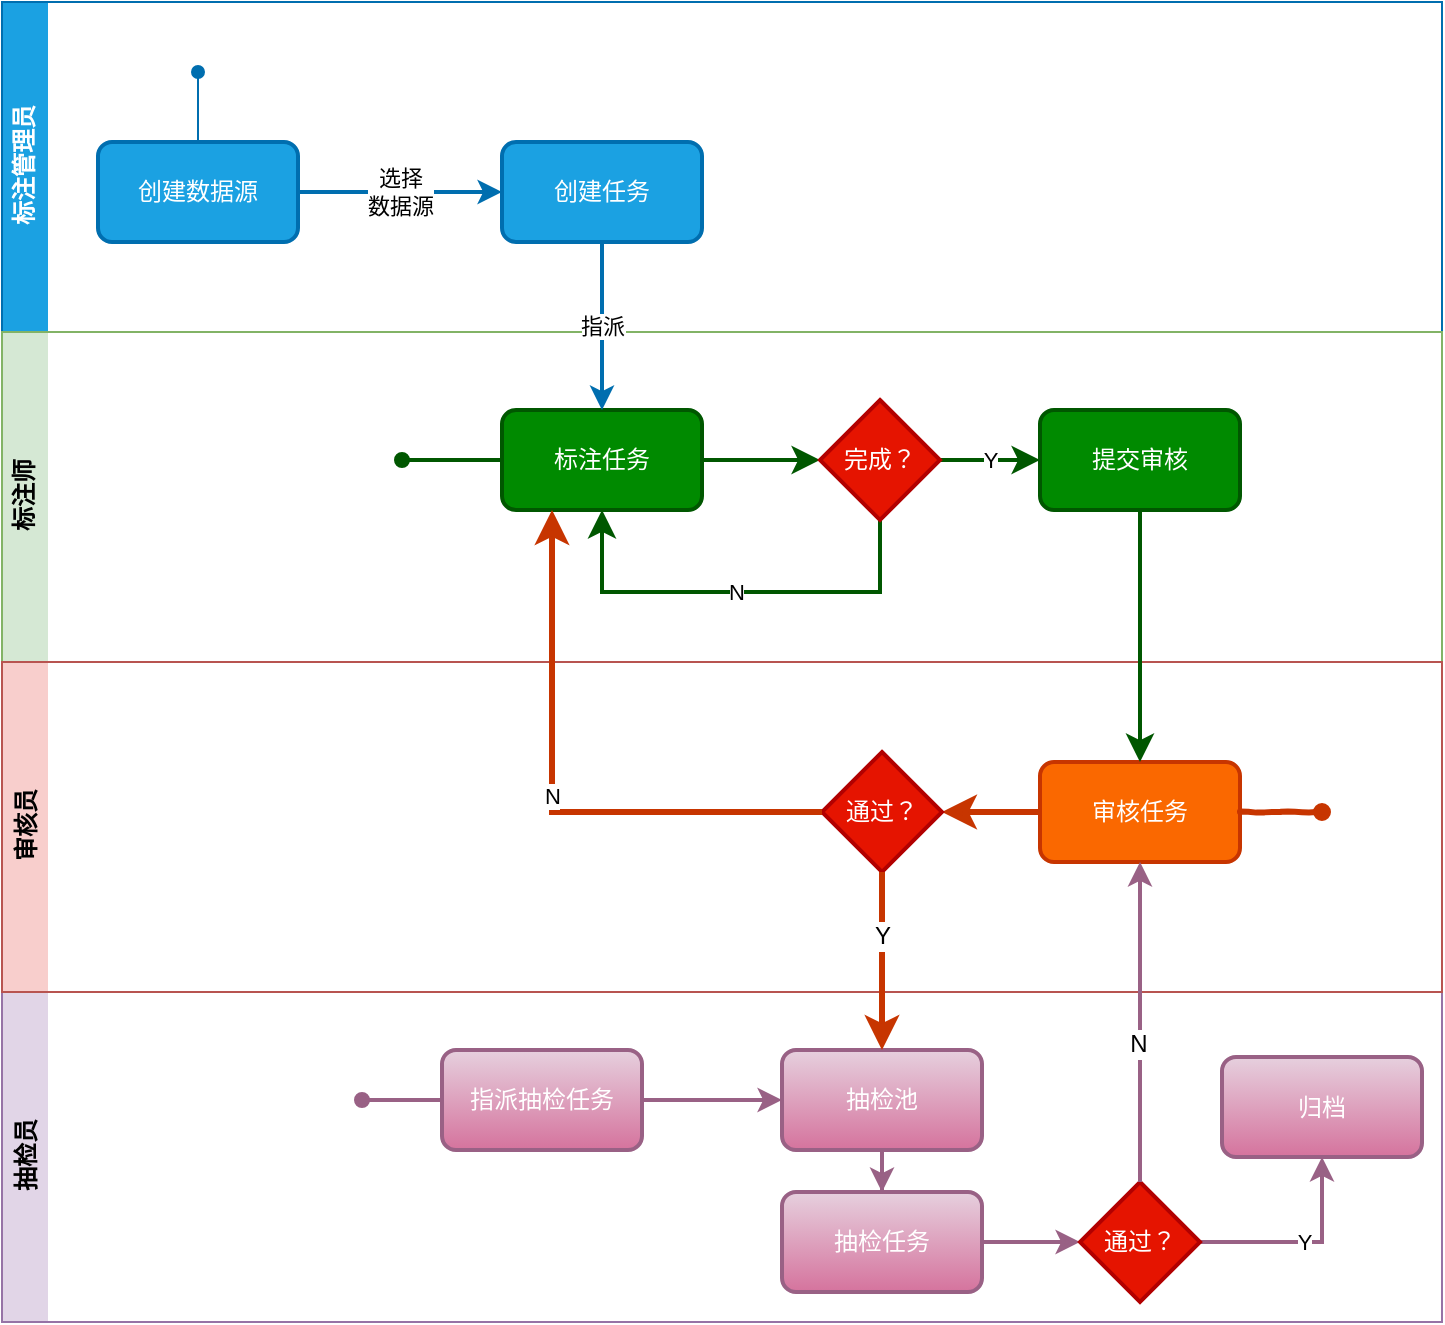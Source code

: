 <mxfile version="11.3.1" type="github" pages="1"><diagram id="VT0GgYllincztCUxkLBC" name="第 1 页"><mxGraphModel dx="772" dy="500" grid="1" gridSize="10" guides="1" tooltips="1" connect="1" arrows="1" fold="1" page="1" pageScale="1" pageWidth="827" pageHeight="1169" math="0" shadow="0"><root><mxCell id="0"/><mxCell id="1" parent="0"/><mxCell id="sRnqaiHbpW1k_nZfiygG-1" value="标注管理员" style="swimlane;html=1;horizontal=0;swimlaneLine=0;fillColor=#1ba1e2;strokeColor=#006EAF;fontColor=#ffffff;" parent="1" vertex="1"><mxGeometry x="80" y="45" width="720" height="165" as="geometry"/></mxCell><mxCell id="sRnqaiHbpW1k_nZfiygG-8" value="选择&lt;br&gt;数据源" style="edgeStyle=orthogonalEdgeStyle;rounded=0;orthogonalLoop=1;jettySize=auto;html=1;fillColor=#1ba1e2;strokeColor=#006EAF;shadow=0;strokeWidth=2;comic=0;" parent="sRnqaiHbpW1k_nZfiygG-1" source="sRnqaiHbpW1k_nZfiygG-6" target="sRnqaiHbpW1k_nZfiygG-7" edge="1"><mxGeometry relative="1" as="geometry"/></mxCell><mxCell id="sRnqaiHbpW1k_nZfiygG-6" value="创建数据源" style="rounded=1;whiteSpace=wrap;html=1;absoluteArcSize=1;arcSize=14;strokeWidth=2;fillColor=#1ba1e2;strokeColor=#006EAF;fontColor=#ffffff;" parent="sRnqaiHbpW1k_nZfiygG-1" vertex="1"><mxGeometry x="48" y="70" width="100" height="50" as="geometry"/></mxCell><mxCell id="sRnqaiHbpW1k_nZfiygG-7" value="创建任务" style="rounded=1;whiteSpace=wrap;html=1;absoluteArcSize=1;arcSize=14;strokeWidth=2;fillColor=#1ba1e2;strokeColor=#006EAF;fontColor=#ffffff;" parent="sRnqaiHbpW1k_nZfiygG-1" vertex="1"><mxGeometry x="250" y="70" width="100" height="50" as="geometry"/></mxCell><mxCell id="sRnqaiHbpW1k_nZfiygG-2" value="标注师" style="swimlane;html=1;horizontal=0;swimlaneLine=0;startSize=23;fillColor=#d5e8d4;strokeColor=#82b366;" parent="1" vertex="1"><mxGeometry x="80" y="210" width="720" height="165" as="geometry"/></mxCell><mxCell id="sRnqaiHbpW1k_nZfiygG-14" style="edgeStyle=orthogonalEdgeStyle;rounded=0;orthogonalLoop=1;jettySize=auto;html=1;entryX=0;entryY=0.5;entryDx=0;entryDy=0;entryPerimeter=0;fillColor=#008a00;strokeColor=#005700;endSize=8;startSize=8;strokeWidth=2;" parent="sRnqaiHbpW1k_nZfiygG-2" source="sRnqaiHbpW1k_nZfiygG-11" target="sRnqaiHbpW1k_nZfiygG-13" edge="1"><mxGeometry relative="1" as="geometry"/></mxCell><mxCell id="sRnqaiHbpW1k_nZfiygG-11" value="标注任务" style="rounded=1;whiteSpace=wrap;html=1;absoluteArcSize=1;arcSize=14;strokeWidth=2;fillColor=#008a00;strokeColor=#005700;fontColor=#ffffff;" parent="sRnqaiHbpW1k_nZfiygG-2" vertex="1"><mxGeometry x="250" y="39" width="100" height="50" as="geometry"/></mxCell><mxCell id="sRnqaiHbpW1k_nZfiygG-16" value="Y" style="edgeStyle=orthogonalEdgeStyle;rounded=0;orthogonalLoop=1;jettySize=auto;html=1;fillColor=#008a00;strokeColor=#005700;endSize=8;startSize=8;strokeWidth=2;" parent="sRnqaiHbpW1k_nZfiygG-2" source="sRnqaiHbpW1k_nZfiygG-13" target="sRnqaiHbpW1k_nZfiygG-15" edge="1"><mxGeometry relative="1" as="geometry"/></mxCell><mxCell id="sRnqaiHbpW1k_nZfiygG-17" value="N" style="edgeStyle=orthogonalEdgeStyle;rounded=0;orthogonalLoop=1;jettySize=auto;html=1;entryX=0.5;entryY=1;entryDx=0;entryDy=0;exitX=0.5;exitY=1;exitDx=0;exitDy=0;exitPerimeter=0;fillColor=#008a00;strokeColor=#005700;endSize=8;startSize=8;strokeWidth=2;" parent="sRnqaiHbpW1k_nZfiygG-2" source="sRnqaiHbpW1k_nZfiygG-13" target="sRnqaiHbpW1k_nZfiygG-11" edge="1"><mxGeometry relative="1" as="geometry"><Array as="points"><mxPoint x="439" y="130"/><mxPoint x="300" y="130"/></Array></mxGeometry></mxCell><mxCell id="sRnqaiHbpW1k_nZfiygG-13" value="完成？" style="strokeWidth=2;html=1;shape=mxgraph.flowchart.decision;whiteSpace=wrap;fillColor=#e51400;strokeColor=#B20000;fontColor=#ffffff;" parent="sRnqaiHbpW1k_nZfiygG-2" vertex="1"><mxGeometry x="409" y="34" width="60" height="60" as="geometry"/></mxCell><mxCell id="sRnqaiHbpW1k_nZfiygG-15" value="提交审核" style="rounded=1;whiteSpace=wrap;html=1;absoluteArcSize=1;arcSize=14;strokeWidth=2;fillColor=#008a00;strokeColor=#005700;fontColor=#ffffff;" parent="sRnqaiHbpW1k_nZfiygG-2" vertex="1"><mxGeometry x="519" y="39" width="100" height="50" as="geometry"/></mxCell><mxCell id="sRnqaiHbpW1k_nZfiygG-4" value="抽检员" style="swimlane;html=1;horizontal=0;swimlaneLine=0;fillColor=#e1d5e7;strokeColor=#9673a6;" parent="1" vertex="1"><mxGeometry x="80" y="540" width="720" height="165" as="geometry"/></mxCell><mxCell id="hM_0g8Yxw0l-Hsnqkq14-14" value="" style="edgeStyle=orthogonalEdgeStyle;rounded=0;orthogonalLoop=1;jettySize=auto;html=1;fillColor=#e6d0de;strokeColor=#996185;strokeWidth=2;endSize=6;startSize=6;gradientColor=#d5739d;" edge="1" parent="sRnqaiHbpW1k_nZfiygG-4" source="hM_0g8Yxw0l-Hsnqkq14-6" target="hM_0g8Yxw0l-Hsnqkq14-13"><mxGeometry relative="1" as="geometry"/></mxCell><mxCell id="hM_0g8Yxw0l-Hsnqkq14-6" value="抽检池" style="rounded=1;whiteSpace=wrap;html=1;absoluteArcSize=1;arcSize=14;strokeWidth=2;gradientColor=#d5739d;fillColor=#e6d0de;strokeColor=#996185;fontColor=#FFFFFF;" vertex="1" parent="sRnqaiHbpW1k_nZfiygG-4"><mxGeometry x="390" y="29" width="100" height="50" as="geometry"/></mxCell><mxCell id="hM_0g8Yxw0l-Hsnqkq14-16" value="" style="edgeStyle=orthogonalEdgeStyle;rounded=0;orthogonalLoop=1;jettySize=auto;html=1;entryX=0;entryY=0.5;entryDx=0;entryDy=0;entryPerimeter=0;fillColor=#e6d0de;strokeColor=#996185;strokeWidth=2;endSize=6;startSize=6;gradientColor=#d5739d;" edge="1" parent="sRnqaiHbpW1k_nZfiygG-4" source="hM_0g8Yxw0l-Hsnqkq14-13" target="hM_0g8Yxw0l-Hsnqkq14-17"><mxGeometry relative="1" as="geometry"><mxPoint x="570" y="125" as="targetPoint"/></mxGeometry></mxCell><mxCell id="hM_0g8Yxw0l-Hsnqkq14-13" value="抽检任务" style="rounded=1;whiteSpace=wrap;html=1;absoluteArcSize=1;arcSize=14;strokeWidth=2;gradientColor=#d5739d;fillColor=#e6d0de;strokeColor=#996185;fontColor=#FFFFFF;" vertex="1" parent="sRnqaiHbpW1k_nZfiygG-4"><mxGeometry x="390" y="100" width="100" height="50" as="geometry"/></mxCell><mxCell id="hM_0g8Yxw0l-Hsnqkq14-12" style="edgeStyle=orthogonalEdgeStyle;rounded=0;orthogonalLoop=1;jettySize=auto;html=1;entryX=0;entryY=0.5;entryDx=0;entryDy=0;fillColor=#e6d0de;strokeColor=#996185;strokeWidth=2;endSize=6;startSize=6;gradientColor=#d5739d;" edge="1" parent="sRnqaiHbpW1k_nZfiygG-4" source="hM_0g8Yxw0l-Hsnqkq14-11" target="hM_0g8Yxw0l-Hsnqkq14-6"><mxGeometry relative="1" as="geometry"/></mxCell><mxCell id="hM_0g8Yxw0l-Hsnqkq14-11" value="指派抽检任务" style="rounded=1;whiteSpace=wrap;html=1;absoluteArcSize=1;arcSize=14;strokeWidth=2;gradientColor=#d5739d;fillColor=#e6d0de;strokeColor=#996185;fontColor=#FFFFFF;" vertex="1" parent="sRnqaiHbpW1k_nZfiygG-4"><mxGeometry x="220" y="29" width="100" height="50" as="geometry"/></mxCell><mxCell id="hM_0g8Yxw0l-Hsnqkq14-24" value="Y" style="edgeStyle=orthogonalEdgeStyle;rounded=0;orthogonalLoop=1;jettySize=auto;html=1;entryX=0.5;entryY=1;entryDx=0;entryDy=0;fillColor=#e6d0de;strokeColor=#996185;strokeWidth=2;endSize=6;startSize=6;gradientColor=#d5739d;" edge="1" parent="sRnqaiHbpW1k_nZfiygG-4" source="hM_0g8Yxw0l-Hsnqkq14-17" target="hM_0g8Yxw0l-Hsnqkq14-23"><mxGeometry relative="1" as="geometry"/></mxCell><mxCell id="hM_0g8Yxw0l-Hsnqkq14-17" value="通过？" style="strokeWidth=2;html=1;shape=mxgraph.flowchart.decision;whiteSpace=wrap;fillColor=#e51400;strokeColor=#B20000;fontColor=#ffffff;" vertex="1" parent="sRnqaiHbpW1k_nZfiygG-4"><mxGeometry x="539" y="95" width="60" height="60" as="geometry"/></mxCell><mxCell id="hM_0g8Yxw0l-Hsnqkq14-23" value="归档" style="rounded=1;whiteSpace=wrap;html=1;absoluteArcSize=1;arcSize=14;strokeWidth=2;gradientColor=#d5739d;fillColor=#e6d0de;strokeColor=#996185;fontColor=#FFFFFF;" vertex="1" parent="sRnqaiHbpW1k_nZfiygG-4"><mxGeometry x="610" y="32.5" width="100" height="50" as="geometry"/></mxCell><mxCell id="sRnqaiHbpW1k_nZfiygG-12" value="指派" style="edgeStyle=orthogonalEdgeStyle;rounded=0;orthogonalLoop=1;jettySize=auto;html=1;entryX=0.5;entryY=0;entryDx=0;entryDy=0;fillColor=#1ba1e2;strokeColor=#006EAF;strokeWidth=2;comic=0;" parent="1" source="sRnqaiHbpW1k_nZfiygG-7" target="sRnqaiHbpW1k_nZfiygG-11" edge="1"><mxGeometry relative="1" as="geometry"/></mxCell><mxCell id="sRnqaiHbpW1k_nZfiygG-3" value="审核员" style="swimlane;html=1;horizontal=0;swimlaneLine=0;fillColor=#f8cecc;strokeColor=#b85450;" parent="1" vertex="1"><mxGeometry x="80" y="375" width="720" height="165" as="geometry"/></mxCell><mxCell id="hM_0g8Yxw0l-Hsnqkq14-4" style="edgeStyle=orthogonalEdgeStyle;rounded=0;orthogonalLoop=1;jettySize=auto;html=1;entryX=1;entryY=0.5;entryDx=0;entryDy=0;entryPerimeter=0;fillColor=#fa6800;strokeColor=#C73500;endSize=8;startSize=8;strokeWidth=3;" edge="1" parent="sRnqaiHbpW1k_nZfiygG-3" source="hM_0g8Yxw0l-Hsnqkq14-1" target="hM_0g8Yxw0l-Hsnqkq14-3"><mxGeometry relative="1" as="geometry"/></mxCell><mxCell id="hM_0g8Yxw0l-Hsnqkq14-1" value="审核任务" style="rounded=1;whiteSpace=wrap;html=1;absoluteArcSize=1;arcSize=14;strokeWidth=2;fillColor=#fa6800;strokeColor=#C73500;fontColor=#ffffff;" vertex="1" parent="sRnqaiHbpW1k_nZfiygG-3"><mxGeometry x="519" y="50" width="100" height="50" as="geometry"/></mxCell><mxCell id="hM_0g8Yxw0l-Hsnqkq14-3" value="通过？" style="strokeWidth=2;html=1;shape=mxgraph.flowchart.decision;whiteSpace=wrap;fillColor=#e51400;strokeColor=#B20000;fontColor=#ffffff;" vertex="1" parent="sRnqaiHbpW1k_nZfiygG-3"><mxGeometry x="410" y="45" width="60" height="60" as="geometry"/></mxCell><mxCell id="hM_0g8Yxw0l-Hsnqkq14-2" style="edgeStyle=orthogonalEdgeStyle;rounded=0;orthogonalLoop=1;jettySize=auto;html=1;fillColor=#008a00;strokeColor=#005700;endSize=8;startSize=8;strokeWidth=2;" edge="1" parent="1" source="sRnqaiHbpW1k_nZfiygG-15" target="hM_0g8Yxw0l-Hsnqkq14-1"><mxGeometry relative="1" as="geometry"/></mxCell><mxCell id="hM_0g8Yxw0l-Hsnqkq14-5" value="N" style="edgeStyle=orthogonalEdgeStyle;rounded=0;orthogonalLoop=1;jettySize=auto;html=1;entryX=0.25;entryY=1;entryDx=0;entryDy=0;fillColor=#fa6800;strokeColor=#C73500;endSize=8;startSize=8;strokeWidth=3;" edge="1" parent="1" source="hM_0g8Yxw0l-Hsnqkq14-3" target="sRnqaiHbpW1k_nZfiygG-11"><mxGeometry relative="1" as="geometry"/></mxCell><mxCell id="hM_0g8Yxw0l-Hsnqkq14-7" style="edgeStyle=orthogonalEdgeStyle;rounded=0;orthogonalLoop=1;jettySize=auto;html=1;entryX=0.5;entryY=0;entryDx=0;entryDy=0;fillColor=#fa6800;strokeColor=#C73500;endSize=8;startSize=8;strokeWidth=3;" edge="1" parent="1" source="hM_0g8Yxw0l-Hsnqkq14-3" target="hM_0g8Yxw0l-Hsnqkq14-6"><mxGeometry relative="1" as="geometry"><mxPoint x="520" y="550" as="targetPoint"/></mxGeometry></mxCell><mxCell id="hM_0g8Yxw0l-Hsnqkq14-20" value="Y" style="text;html=1;resizable=0;points=[];align=center;verticalAlign=middle;labelBackgroundColor=#ffffff;" vertex="1" connectable="0" parent="hM_0g8Yxw0l-Hsnqkq14-7"><mxGeometry x="-0.281" relative="1" as="geometry"><mxPoint as="offset"/></mxGeometry></mxCell><mxCell id="hM_0g8Yxw0l-Hsnqkq14-21" style="edgeStyle=orthogonalEdgeStyle;rounded=0;orthogonalLoop=1;jettySize=auto;html=1;entryX=0.5;entryY=1;entryDx=0;entryDy=0;fillColor=#e6d0de;strokeColor=#996185;strokeWidth=2;endSize=6;startSize=6;gradientColor=#d5739d;" edge="1" parent="1" source="hM_0g8Yxw0l-Hsnqkq14-17" target="hM_0g8Yxw0l-Hsnqkq14-1"><mxGeometry relative="1" as="geometry"/></mxCell><mxCell id="hM_0g8Yxw0l-Hsnqkq14-22" value="N" style="text;html=1;resizable=0;points=[];align=center;verticalAlign=middle;labelBackgroundColor=#ffffff;" vertex="1" connectable="0" parent="hM_0g8Yxw0l-Hsnqkq14-21"><mxGeometry x="-0.138" y="1" relative="1" as="geometry"><mxPoint as="offset"/></mxGeometry></mxCell><mxCell id="hM_0g8Yxw0l-Hsnqkq14-25" style="edgeStyle=orthogonalEdgeStyle;rounded=0;comic=1;orthogonalLoop=1;jettySize=auto;html=1;shadow=0;startSize=6;endSize=6;strokeWidth=3;endArrow=oval;endFill=1;fillColor=#fa6800;strokeColor=#C73500;" edge="1" parent="1" source="hM_0g8Yxw0l-Hsnqkq14-1"><mxGeometry relative="1" as="geometry"><mxPoint x="740" y="450" as="targetPoint"/></mxGeometry></mxCell><mxCell id="hM_0g8Yxw0l-Hsnqkq14-26" style="edgeStyle=orthogonalEdgeStyle;rounded=0;comic=0;orthogonalLoop=1;jettySize=auto;html=1;shadow=0;startSize=6;endArrow=oval;endFill=1;endSize=6;strokeWidth=1;fillColor=#1ba1e2;strokeColor=#006EAF;" edge="1" parent="1" source="sRnqaiHbpW1k_nZfiygG-6"><mxGeometry relative="1" as="geometry"><mxPoint x="178" y="80" as="targetPoint"/></mxGeometry></mxCell><mxCell id="hM_0g8Yxw0l-Hsnqkq14-27" style="edgeStyle=orthogonalEdgeStyle;rounded=0;comic=0;orthogonalLoop=1;jettySize=auto;html=1;shadow=0;startSize=6;endArrow=oval;endFill=1;endSize=6;strokeWidth=2;fillColor=#008a00;strokeColor=#005700;" edge="1" parent="1" source="sRnqaiHbpW1k_nZfiygG-11"><mxGeometry relative="1" as="geometry"><mxPoint x="280" y="274" as="targetPoint"/></mxGeometry></mxCell><mxCell id="hM_0g8Yxw0l-Hsnqkq14-28" style="edgeStyle=orthogonalEdgeStyle;rounded=0;comic=0;orthogonalLoop=1;jettySize=auto;html=1;shadow=0;startSize=6;endArrow=oval;endFill=1;endSize=6;strokeWidth=2;fillColor=#e6d0de;strokeColor=#996185;gradientColor=#d5739d;" edge="1" parent="1" source="hM_0g8Yxw0l-Hsnqkq14-11"><mxGeometry relative="1" as="geometry"><mxPoint x="260" y="594" as="targetPoint"/></mxGeometry></mxCell></root></mxGraphModel></diagram></mxfile>